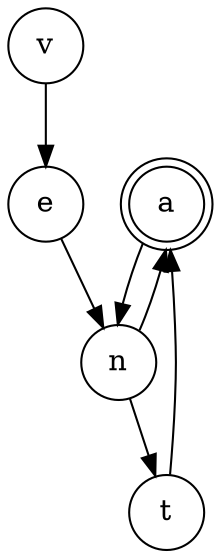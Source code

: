 digraph {   
    node [shape = doublecircle, color = black] a ;
    node [shape = circle];
    node [color= black];
    v -> e -> n -> t -> a -> n -> a;	
}
